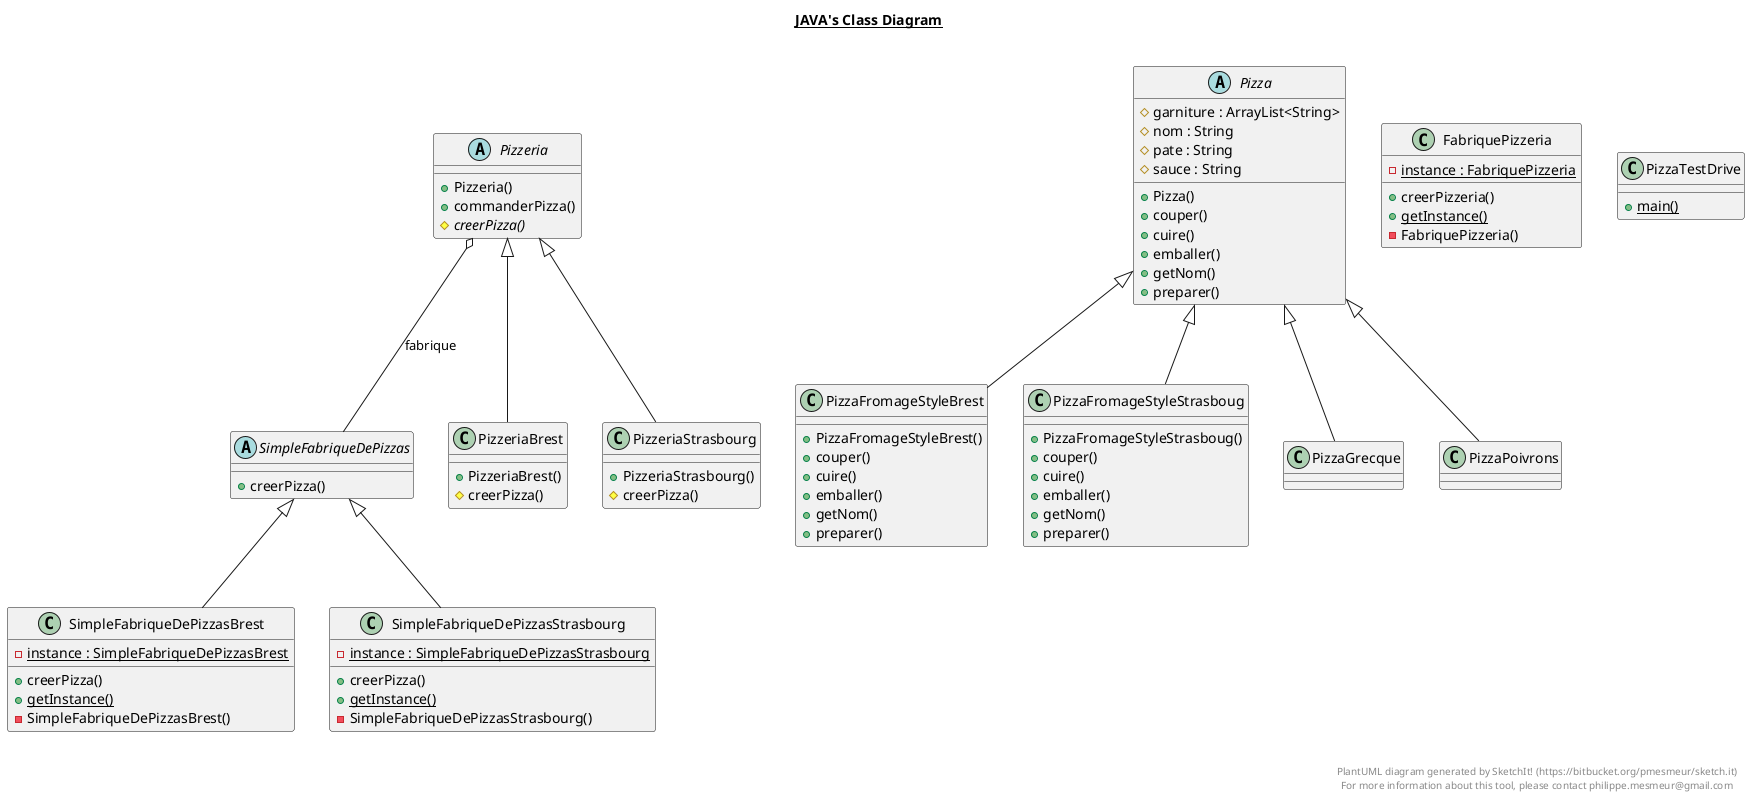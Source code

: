 @startuml

title __JAVA's Class Diagram__\n

    class FabriquePizzeria {
        {static} - instance : FabriquePizzeria
        + creerPizzeria()
        {static} + getInstance()
        - FabriquePizzeria()
    }
  


    abstract class Pizza {
        # garniture : ArrayList<String>
        # nom : String
        # pate : String
        # sauce : String
        + Pizza()
        + couper()
        + cuire()
        + emballer()
        + getNom()
        + preparer()
    }

  


    class PizzaFromageStyleBrest {
        + PizzaFromageStyleBrest()
        + couper()
        + cuire()
        + emballer()
        + getNom()
        + preparer()
    }

  


    class PizzaFromageStyleStrasboug {
        + PizzaFromageStyleStrasboug()
        + couper()
        + cuire()
        + emballer()
        + getNom()
        + preparer()
    }

  

    class PizzaGrecque {
    }

  


    class PizzaPoivrons {
    }

  


    class PizzaTestDrive {
        {static} + main()
    }

  


    abstract class Pizzeria {
        + Pizzeria()
        + commanderPizza()
        {abstract} # creerPizza()
    }

  


    class PizzeriaBrest {
        + PizzeriaBrest()
        # creerPizza()
    }



    class PizzeriaStrasbourg {
        + PizzeriaStrasbourg()
        # creerPizza()
    }

  


    abstract class SimpleFabriqueDePizzas {
        + creerPizza()
    }

  


    class SimpleFabriqueDePizzasBrest {
        {static} - instance : SimpleFabriqueDePizzasBrest
        + creerPizza()
        {static} + getInstance()
        - SimpleFabriqueDePizzasBrest()
    }

  


    class SimpleFabriqueDePizzasStrasbourg {
        {static} - instance : SimpleFabriqueDePizzasStrasbourg
        + creerPizza()
        {static} + getInstance()
        - SimpleFabriqueDePizzasStrasbourg()
    }

  

  PizzaFromageStyleBrest -up-|> Pizza
  PizzaFromageStyleStrasboug -up-|> Pizza
  PizzaGrecque -up-|> Pizza
  PizzaPoivrons -up-|> Pizza
  Pizzeria o-- SimpleFabriqueDePizzas : fabrique
  PizzeriaBrest -up-|> Pizzeria
  PizzeriaStrasbourg -up-|> Pizzeria
  SimpleFabriqueDePizzasBrest -up-|> SimpleFabriqueDePizzas
  SimpleFabriqueDePizzasStrasbourg -up-|> SimpleFabriqueDePizzas


right footer


PlantUML diagram generated by SketchIt! (https://bitbucket.org/pmesmeur/sketch.it)
For more information about this tool, please contact philippe.mesmeur@gmail.com
endfooter

@enduml
